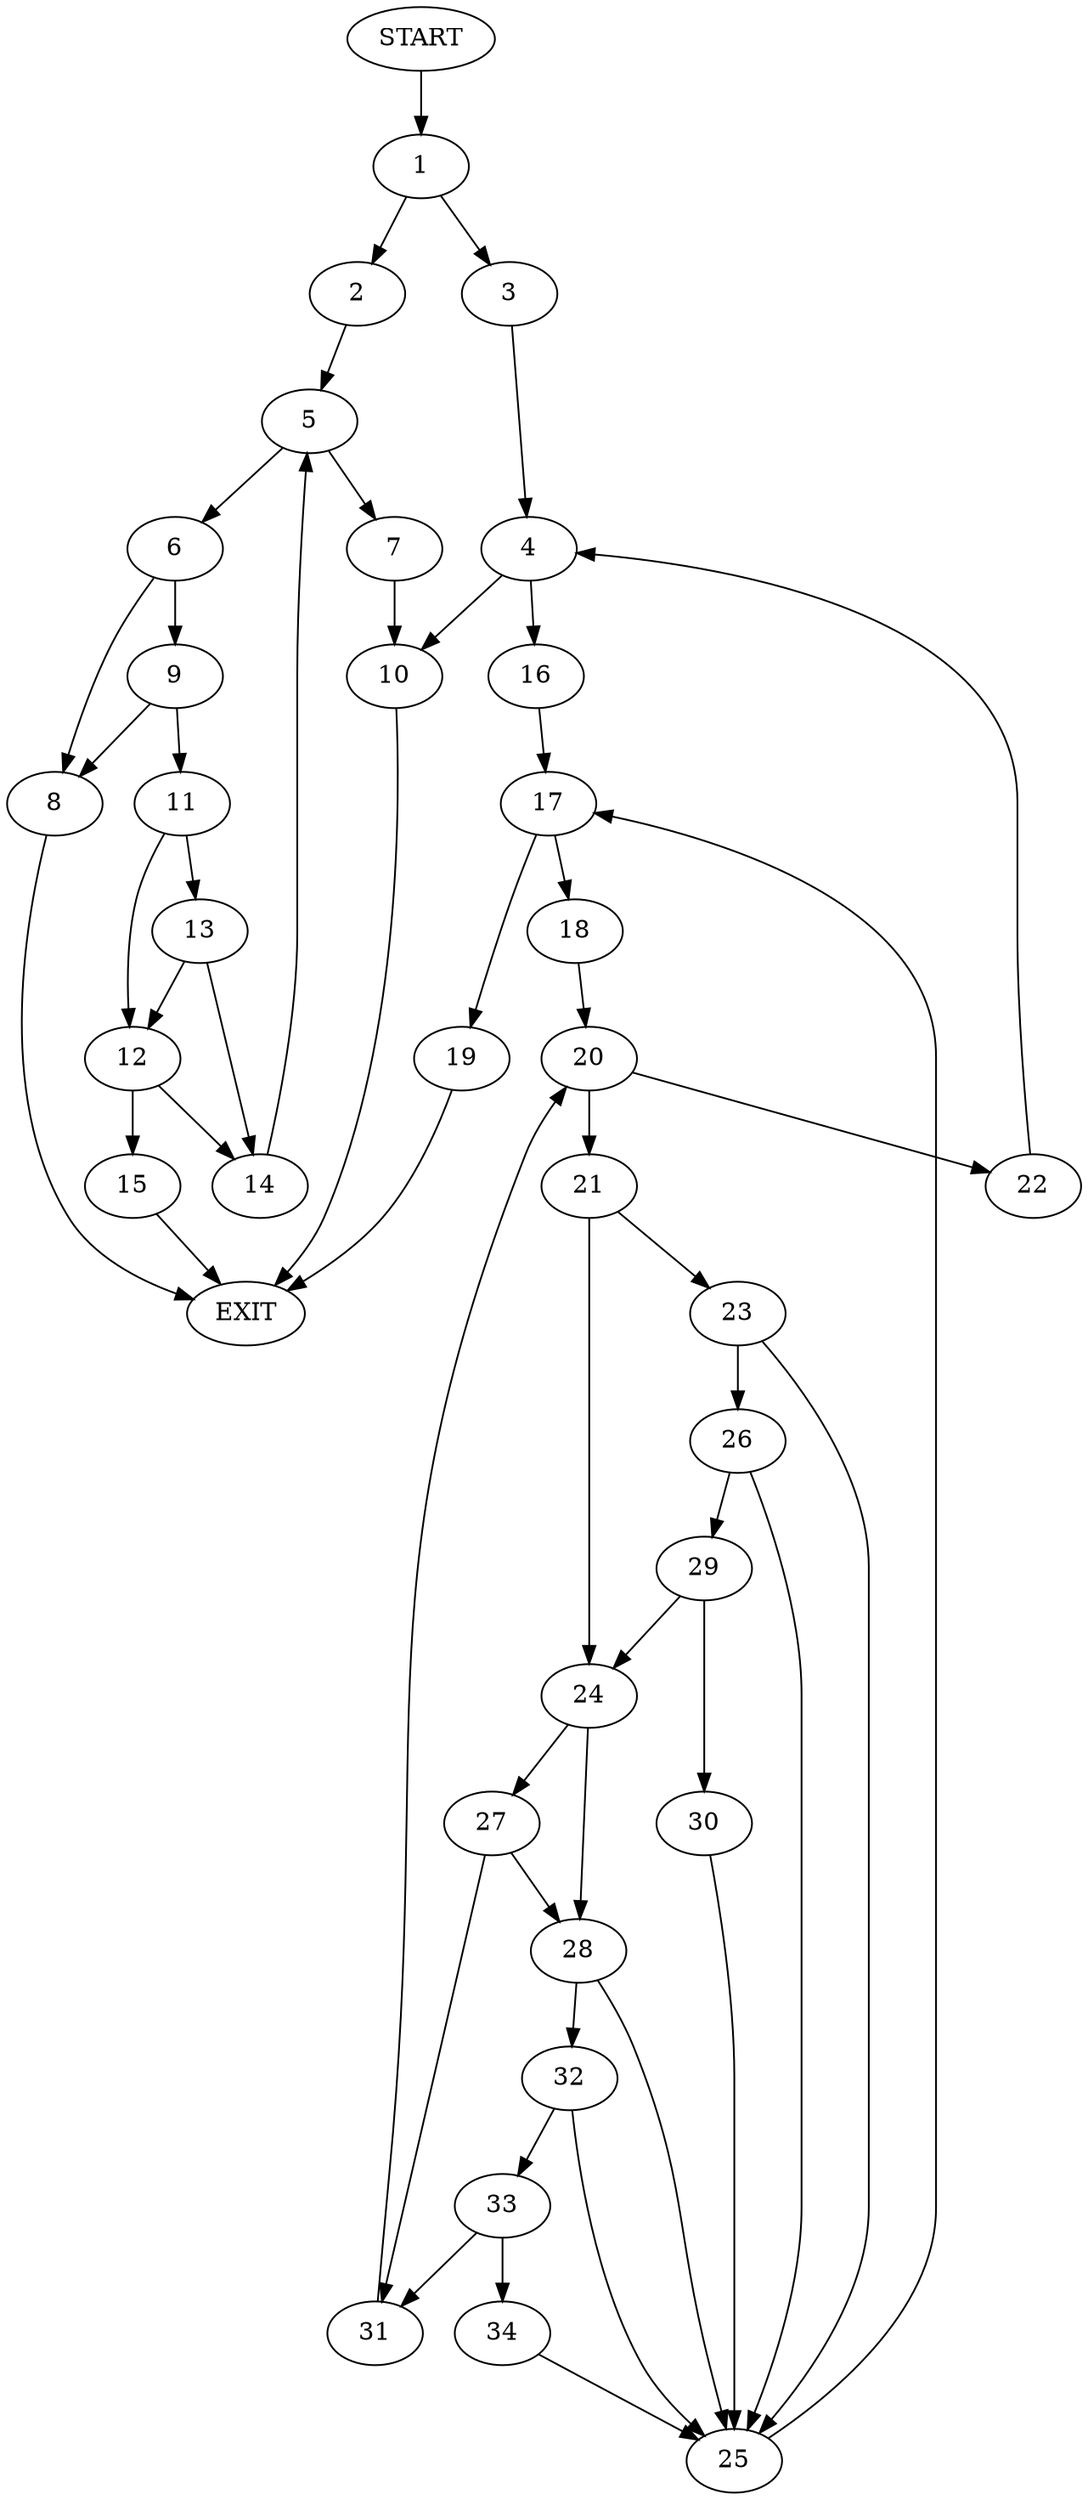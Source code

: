digraph {
0 [label="START"]
35 [label="EXIT"]
0 -> 1
1 -> 2
1 -> 3
3 -> 4
2 -> 5
5 -> 6
5 -> 7
6 -> 8
6 -> 9
7 -> 10
9 -> 8
9 -> 11
8 -> 35
11 -> 12
11 -> 13
13 -> 14
13 -> 12
12 -> 14
12 -> 15
14 -> 5
15 -> 35
10 -> 35
4 -> 16
4 -> 10
16 -> 17
17 -> 18
17 -> 19
19 -> 35
18 -> 20
20 -> 21
20 -> 22
21 -> 23
21 -> 24
22 -> 4
23 -> 25
23 -> 26
24 -> 27
24 -> 28
25 -> 17
26 -> 25
26 -> 29
29 -> 24
29 -> 30
30 -> 25
27 -> 31
27 -> 28
28 -> 25
28 -> 32
31 -> 20
32 -> 25
32 -> 33
33 -> 34
33 -> 31
34 -> 25
}
